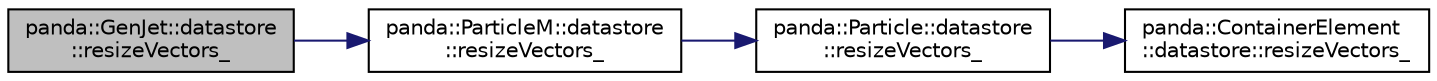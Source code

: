 digraph "panda::GenJet::datastore::resizeVectors_"
{
 // INTERACTIVE_SVG=YES
  edge [fontname="Helvetica",fontsize="10",labelfontname="Helvetica",labelfontsize="10"];
  node [fontname="Helvetica",fontsize="10",shape=record];
  rankdir="LR";
  Node1 [label="panda::GenJet::datastore\l::resizeVectors_",height=0.2,width=0.4,color="black", fillcolor="grey75", style="filled" fontcolor="black"];
  Node1 -> Node2 [color="midnightblue",fontsize="10",style="solid"];
  Node2 [label="panda::ParticleM::datastore\l::resizeVectors_",height=0.2,width=0.4,color="black", fillcolor="white", style="filled",URL="$structpanda_1_1ParticleM_1_1datastore.html#a6dd61d4a8f70e81a1638757a5edbc7ed",tooltip="Override when there are vector members. "];
  Node2 -> Node3 [color="midnightblue",fontsize="10",style="solid"];
  Node3 [label="panda::Particle::datastore\l::resizeVectors_",height=0.2,width=0.4,color="black", fillcolor="white", style="filled",URL="$structpanda_1_1Particle_1_1datastore.html#aef7e06dbd8399f7de3215aa895907c5f",tooltip="Override when there are vector members. "];
  Node3 -> Node4 [color="midnightblue",fontsize="10",style="solid"];
  Node4 [label="panda::ContainerElement\l::datastore::resizeVectors_",height=0.2,width=0.4,color="black", fillcolor="white", style="filled",URL="$structpanda_1_1ContainerElement_1_1datastore.html#ac050bf7055f0c53b4aff4234e2de6e20",tooltip="Override when there are vector members. "];
}
